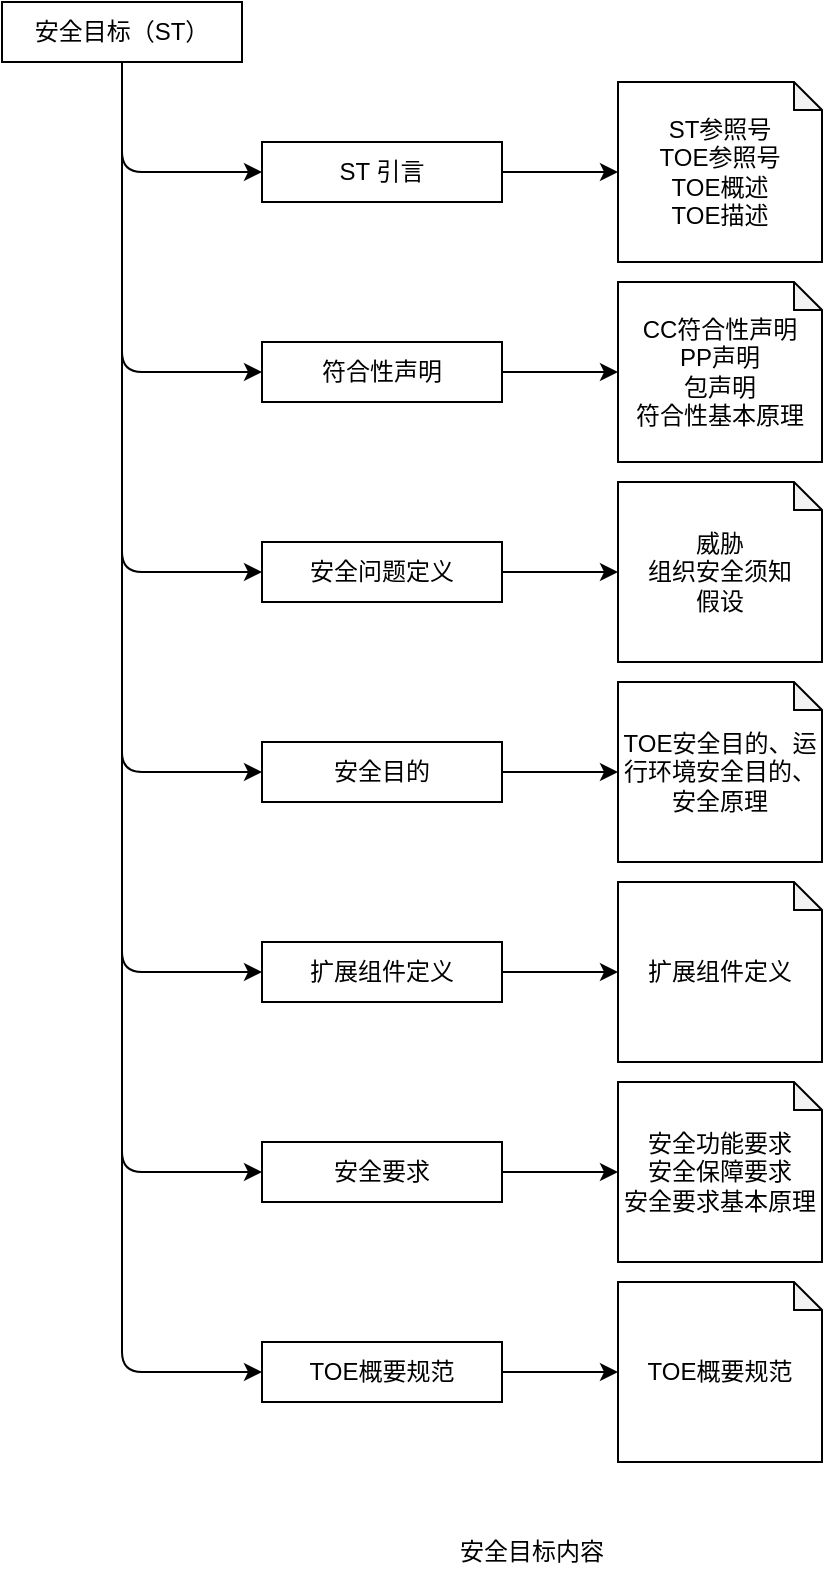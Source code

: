 <mxfile>
    <diagram id="Dl0JH10mWNGBDvNUEvuP" name="Page-1">
        <mxGraphModel dx="408" dy="713" grid="1" gridSize="10" guides="1" tooltips="1" connect="1" arrows="1" fold="1" page="1" pageScale="1" pageWidth="827" pageHeight="1169" math="0" shadow="0">
            <root>
                <mxCell id="0"/>
                <mxCell id="1" parent="0"/>
                <mxCell id="4" value="" style="edgeStyle=none;html=1;" edge="1" parent="1" source="2" target="3">
                    <mxGeometry relative="1" as="geometry">
                        <Array as="points">
                            <mxPoint x="140" y="205"/>
                        </Array>
                    </mxGeometry>
                </mxCell>
                <mxCell id="21" style="edgeStyle=none;html=1;exitX=0.5;exitY=1;exitDx=0;exitDy=0;entryX=0;entryY=0.5;entryDx=0;entryDy=0;" edge="1" parent="1" source="2" target="19">
                    <mxGeometry relative="1" as="geometry">
                        <Array as="points">
                            <mxPoint x="140" y="305"/>
                        </Array>
                    </mxGeometry>
                </mxCell>
                <mxCell id="37" style="edgeStyle=none;html=1;exitX=0.5;exitY=1;exitDx=0;exitDy=0;entryX=0;entryY=0.5;entryDx=0;entryDy=0;" edge="1" parent="1" source="2" target="23">
                    <mxGeometry relative="1" as="geometry">
                        <Array as="points">
                            <mxPoint x="140" y="405"/>
                        </Array>
                    </mxGeometry>
                </mxCell>
                <mxCell id="38" style="edgeStyle=none;html=1;exitX=0.5;exitY=1;exitDx=0;exitDy=0;entryX=0;entryY=0.5;entryDx=0;entryDy=0;" edge="1" parent="1" source="2" target="26">
                    <mxGeometry relative="1" as="geometry">
                        <Array as="points">
                            <mxPoint x="140" y="505"/>
                        </Array>
                    </mxGeometry>
                </mxCell>
                <mxCell id="39" style="edgeStyle=none;html=1;exitX=0.5;exitY=1;exitDx=0;exitDy=0;entryX=0;entryY=0.5;entryDx=0;entryDy=0;" edge="1" parent="1" source="2" target="29">
                    <mxGeometry relative="1" as="geometry">
                        <Array as="points">
                            <mxPoint x="140" y="605"/>
                        </Array>
                    </mxGeometry>
                </mxCell>
                <mxCell id="40" style="edgeStyle=none;html=1;exitX=0.5;exitY=1;exitDx=0;exitDy=0;entryX=0;entryY=0.5;entryDx=0;entryDy=0;" edge="1" parent="1" source="2" target="32">
                    <mxGeometry relative="1" as="geometry">
                        <Array as="points">
                            <mxPoint x="140" y="705"/>
                        </Array>
                    </mxGeometry>
                </mxCell>
                <mxCell id="41" style="edgeStyle=none;html=1;exitX=0.5;exitY=1;exitDx=0;exitDy=0;entryX=0;entryY=0.5;entryDx=0;entryDy=0;" edge="1" parent="1" source="2" target="35">
                    <mxGeometry relative="1" as="geometry">
                        <Array as="points">
                            <mxPoint x="140" y="805"/>
                        </Array>
                    </mxGeometry>
                </mxCell>
                <mxCell id="2" value="安全目标（ST）" style="rounded=0;whiteSpace=wrap;html=1;" vertex="1" parent="1">
                    <mxGeometry x="80" y="120" width="120" height="30" as="geometry"/>
                </mxCell>
                <mxCell id="13" style="edgeStyle=none;html=1;exitX=1;exitY=0.5;exitDx=0;exitDy=0;entryX=0;entryY=0;entryDx=0;entryDy=50;entryPerimeter=0;" edge="1" parent="1" source="3">
                    <mxGeometry relative="1" as="geometry">
                        <mxPoint x="388" y="205" as="targetPoint"/>
                    </mxGeometry>
                </mxCell>
                <mxCell id="3" value="ST 引言" style="rounded=0;whiteSpace=wrap;html=1;" vertex="1" parent="1">
                    <mxGeometry x="210" y="190" width="120" height="30" as="geometry"/>
                </mxCell>
                <mxCell id="17" value="&lt;span&gt;ST参照号&lt;/span&gt;&lt;br&gt;&lt;span&gt;TOE参照号&lt;/span&gt;&lt;br&gt;&lt;span&gt;TOE概述&lt;/span&gt;&lt;br&gt;&lt;span&gt;TOE描述&lt;/span&gt;" style="shape=note;whiteSpace=wrap;html=1;backgroundOutline=1;darkOpacity=0.05;size=14;" vertex="1" parent="1">
                    <mxGeometry x="388" y="160" width="102" height="90" as="geometry"/>
                </mxCell>
                <mxCell id="18" style="edgeStyle=none;html=1;exitX=1;exitY=0.5;exitDx=0;exitDy=0;entryX=0;entryY=0;entryDx=0;entryDy=50;entryPerimeter=0;" edge="1" parent="1" source="19">
                    <mxGeometry relative="1" as="geometry">
                        <mxPoint x="388" y="305" as="targetPoint"/>
                    </mxGeometry>
                </mxCell>
                <mxCell id="19" value="符合性声明" style="rounded=0;whiteSpace=wrap;html=1;" vertex="1" parent="1">
                    <mxGeometry x="210" y="290" width="120" height="30" as="geometry"/>
                </mxCell>
                <mxCell id="20" value="CC符合性声明&lt;br&gt;PP声明&lt;br&gt;包声明&lt;br&gt;符合性基本原理" style="shape=note;whiteSpace=wrap;html=1;backgroundOutline=1;darkOpacity=0.05;size=14;" vertex="1" parent="1">
                    <mxGeometry x="388" y="260" width="102" height="90" as="geometry"/>
                </mxCell>
                <mxCell id="22" style="edgeStyle=none;html=1;exitX=1;exitY=0.5;exitDx=0;exitDy=0;entryX=0;entryY=0;entryDx=0;entryDy=50;entryPerimeter=0;" edge="1" parent="1" source="23">
                    <mxGeometry relative="1" as="geometry">
                        <mxPoint x="388" y="405" as="targetPoint"/>
                    </mxGeometry>
                </mxCell>
                <mxCell id="23" value="安全问题定义" style="rounded=0;whiteSpace=wrap;html=1;" vertex="1" parent="1">
                    <mxGeometry x="210" y="390" width="120" height="30" as="geometry"/>
                </mxCell>
                <mxCell id="24" value="威胁&lt;br&gt;组织安全须知&lt;br&gt;假设" style="shape=note;whiteSpace=wrap;html=1;backgroundOutline=1;darkOpacity=0.05;size=14;" vertex="1" parent="1">
                    <mxGeometry x="388" y="360" width="102" height="90" as="geometry"/>
                </mxCell>
                <mxCell id="25" style="edgeStyle=none;html=1;exitX=1;exitY=0.5;exitDx=0;exitDy=0;entryX=0;entryY=0;entryDx=0;entryDy=50;entryPerimeter=0;" edge="1" parent="1" source="26">
                    <mxGeometry relative="1" as="geometry">
                        <mxPoint x="388" y="505" as="targetPoint"/>
                    </mxGeometry>
                </mxCell>
                <mxCell id="26" value="安全目的" style="rounded=0;whiteSpace=wrap;html=1;" vertex="1" parent="1">
                    <mxGeometry x="210" y="490" width="120" height="30" as="geometry"/>
                </mxCell>
                <mxCell id="27" value="TOE安全目的、运行环境安全目的、安全原理" style="shape=note;whiteSpace=wrap;html=1;backgroundOutline=1;darkOpacity=0.05;size=14;" vertex="1" parent="1">
                    <mxGeometry x="388" y="460" width="102" height="90" as="geometry"/>
                </mxCell>
                <mxCell id="28" style="edgeStyle=none;html=1;exitX=1;exitY=0.5;exitDx=0;exitDy=0;entryX=0;entryY=0;entryDx=0;entryDy=50;entryPerimeter=0;" edge="1" parent="1" source="29">
                    <mxGeometry relative="1" as="geometry">
                        <mxPoint x="388" y="605" as="targetPoint"/>
                    </mxGeometry>
                </mxCell>
                <mxCell id="29" value="扩展组件定义" style="rounded=0;whiteSpace=wrap;html=1;" vertex="1" parent="1">
                    <mxGeometry x="210" y="590" width="120" height="30" as="geometry"/>
                </mxCell>
                <mxCell id="30" value="扩展组件定义" style="shape=note;whiteSpace=wrap;html=1;backgroundOutline=1;darkOpacity=0.05;size=14;" vertex="1" parent="1">
                    <mxGeometry x="388" y="560" width="102" height="90" as="geometry"/>
                </mxCell>
                <mxCell id="31" style="edgeStyle=none;html=1;exitX=1;exitY=0.5;exitDx=0;exitDy=0;entryX=0;entryY=0;entryDx=0;entryDy=50;entryPerimeter=0;" edge="1" parent="1" source="32">
                    <mxGeometry relative="1" as="geometry">
                        <mxPoint x="388" y="705" as="targetPoint"/>
                    </mxGeometry>
                </mxCell>
                <mxCell id="32" value="安全要求" style="rounded=0;whiteSpace=wrap;html=1;" vertex="1" parent="1">
                    <mxGeometry x="210" y="690" width="120" height="30" as="geometry"/>
                </mxCell>
                <mxCell id="33" value="安全功能要求&lt;br&gt;安全保障要求&lt;br&gt;安全要求基本原理" style="shape=note;whiteSpace=wrap;html=1;backgroundOutline=1;darkOpacity=0.05;size=14;" vertex="1" parent="1">
                    <mxGeometry x="388" y="660" width="102" height="90" as="geometry"/>
                </mxCell>
                <mxCell id="34" style="edgeStyle=none;html=1;exitX=1;exitY=0.5;exitDx=0;exitDy=0;entryX=0;entryY=0;entryDx=0;entryDy=50;entryPerimeter=0;" edge="1" parent="1" source="35">
                    <mxGeometry relative="1" as="geometry">
                        <mxPoint x="388" y="805" as="targetPoint"/>
                    </mxGeometry>
                </mxCell>
                <mxCell id="35" value="TOE概要规范" style="rounded=0;whiteSpace=wrap;html=1;" vertex="1" parent="1">
                    <mxGeometry x="210" y="790" width="120" height="30" as="geometry"/>
                </mxCell>
                <mxCell id="36" value="TOE概要规范" style="shape=note;whiteSpace=wrap;html=1;backgroundOutline=1;darkOpacity=0.05;size=14;" vertex="1" parent="1">
                    <mxGeometry x="388" y="760" width="102" height="90" as="geometry"/>
                </mxCell>
                <mxCell id="42" value="安全目标内容" style="text;html=1;strokeColor=none;fillColor=none;align=center;verticalAlign=middle;whiteSpace=wrap;rounded=0;" vertex="1" parent="1">
                    <mxGeometry x="290" y="880" width="110" height="30" as="geometry"/>
                </mxCell>
            </root>
        </mxGraphModel>
    </diagram>
</mxfile>